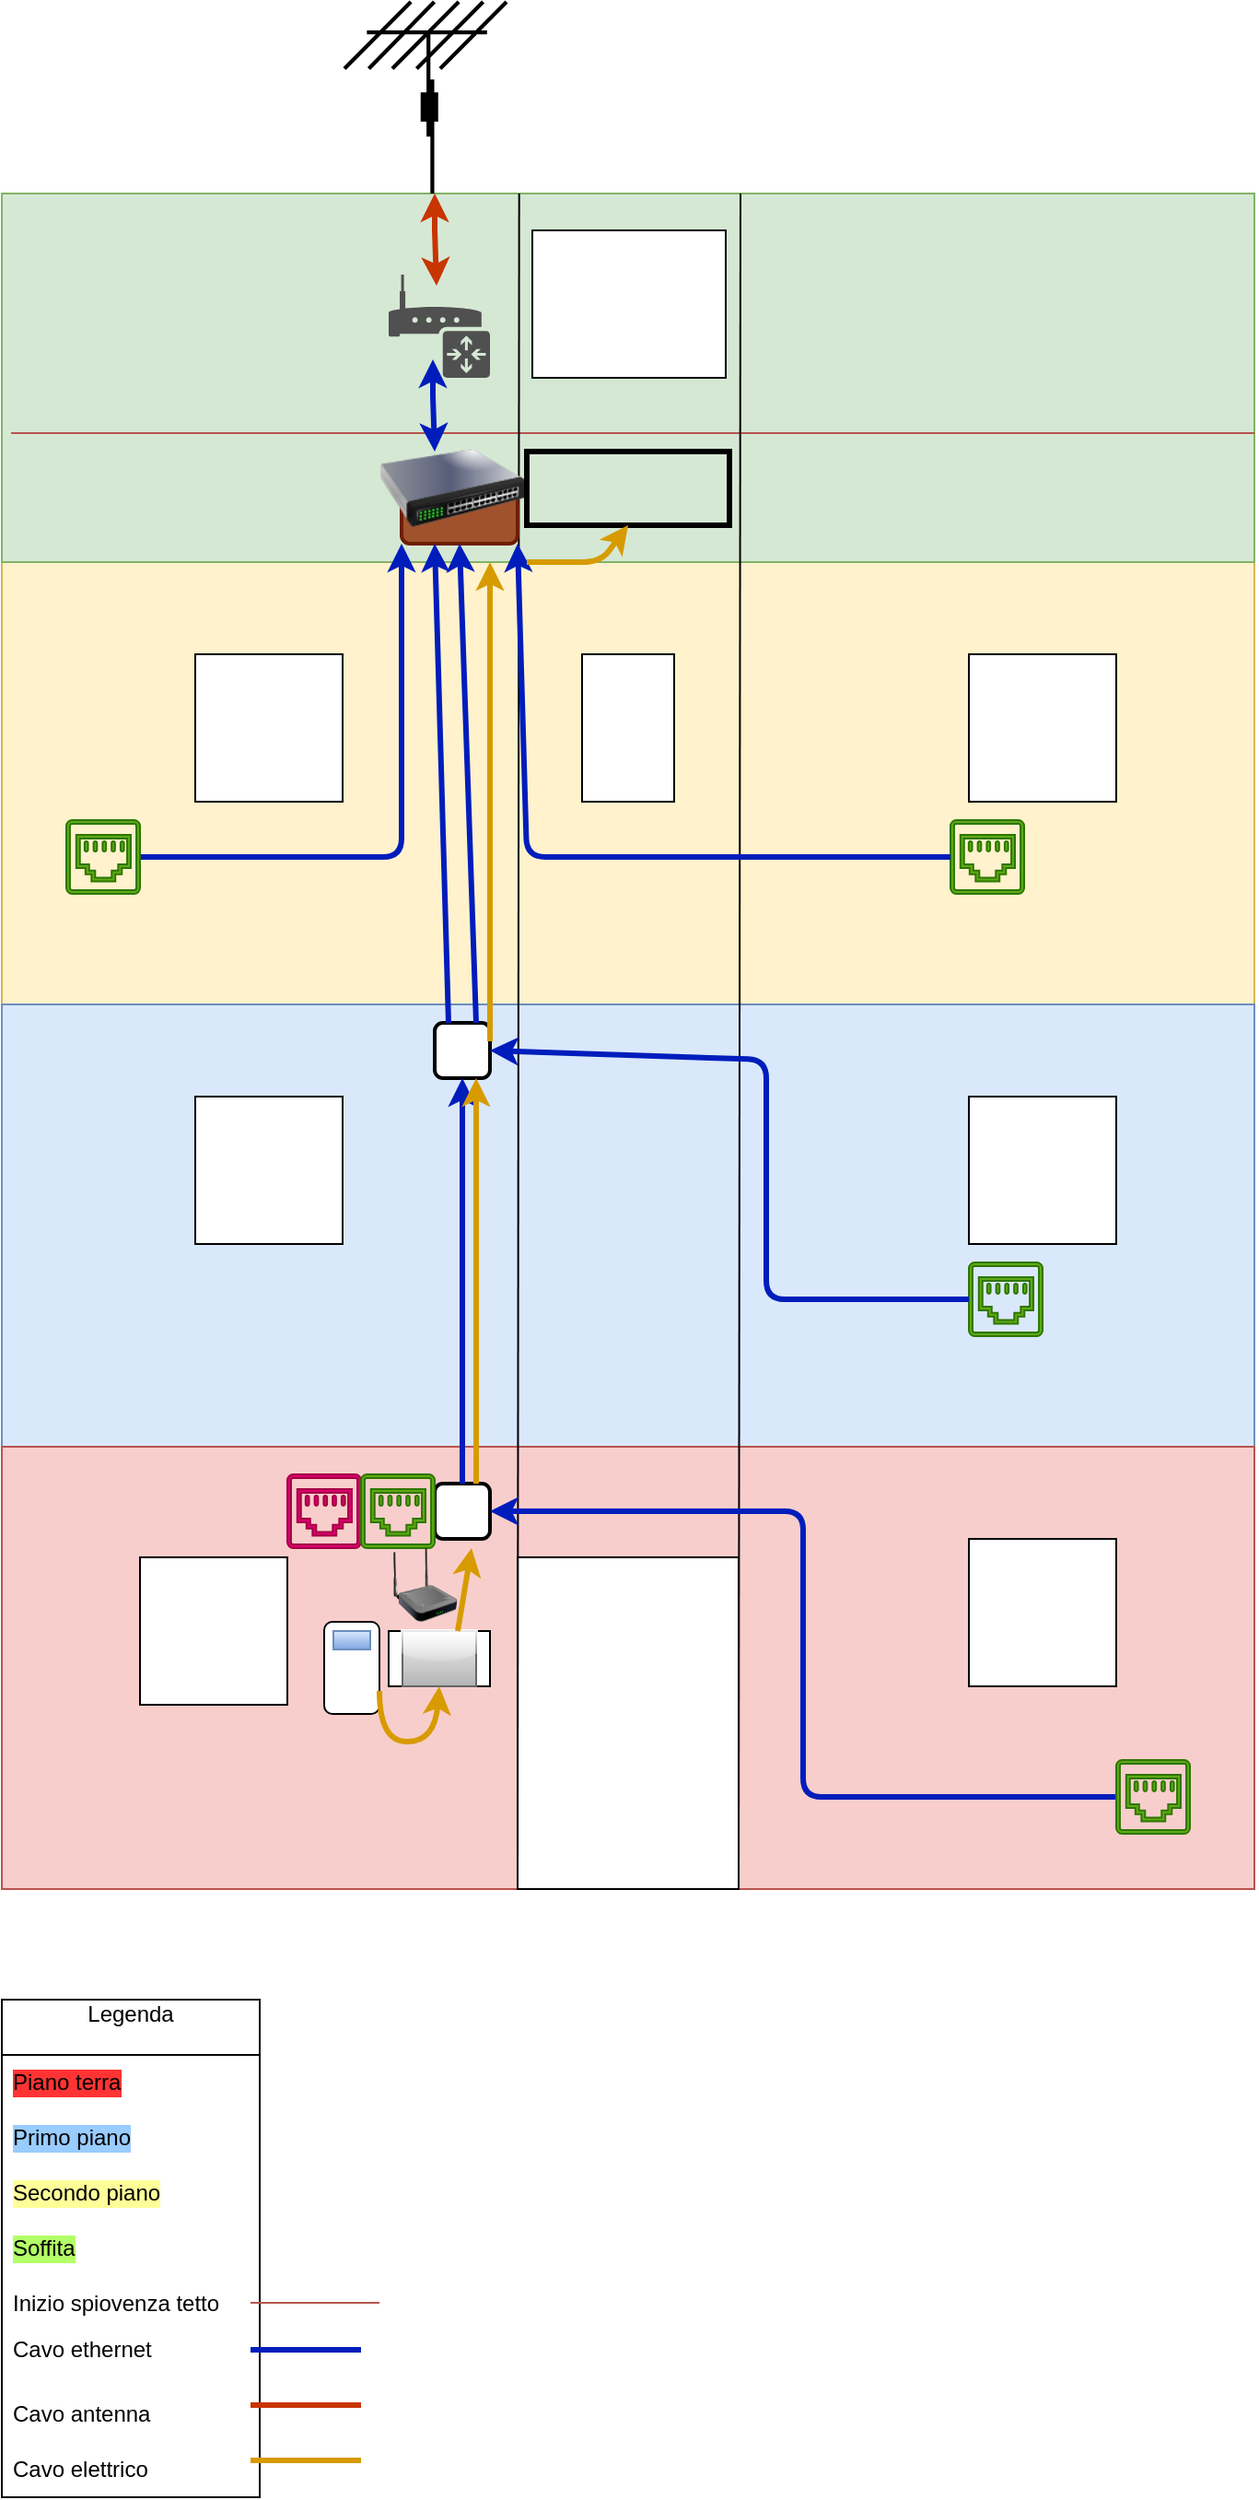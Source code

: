 <mxfile version="26.2.13">
  <diagram name="Page-1" id="BKeVn00d2Rmsv9YmMOTc">
    <mxGraphModel dx="1396" dy="748" grid="1" gridSize="10" guides="1" tooltips="1" connect="1" arrows="1" fold="1" page="1" pageScale="1" pageWidth="850" pageHeight="1100" math="0" shadow="0">
      <root>
        <mxCell id="0" />
        <mxCell id="1" parent="0" />
        <mxCell id="U1jFTeS-qBeuXj33KEKu-3" value="" style="rounded=0;whiteSpace=wrap;html=1;fillColor=#fff2cc;strokeColor=#d6b656;movable=0;resizable=0;rotatable=0;deletable=0;editable=0;locked=1;connectable=0;" parent="1" vertex="1">
          <mxGeometry x="85" y="400" width="680" height="240" as="geometry" />
        </mxCell>
        <mxCell id="U1jFTeS-qBeuXj33KEKu-4" value="" style="rounded=0;whiteSpace=wrap;html=1;fillColor=#dae8fc;strokeColor=#6c8ebf;movable=0;resizable=0;rotatable=0;deletable=0;editable=0;locked=1;connectable=0;" parent="1" vertex="1">
          <mxGeometry x="85" y="640" width="680" height="240" as="geometry" />
        </mxCell>
        <mxCell id="U1jFTeS-qBeuXj33KEKu-5" value="" style="rounded=0;whiteSpace=wrap;html=1;fillColor=#f8cecc;strokeColor=#b85450;movable=0;resizable=0;rotatable=0;deletable=0;editable=0;locked=1;connectable=0;" parent="1" vertex="1">
          <mxGeometry x="85" y="880" width="680" height="240" as="geometry" />
        </mxCell>
        <mxCell id="U1jFTeS-qBeuXj33KEKu-7" value="" style="rounded=0;whiteSpace=wrap;html=1;fillColor=#d5e8d4;strokeColor=#82b366;movable=0;resizable=0;rotatable=0;deletable=0;editable=0;locked=1;connectable=0;" parent="1" vertex="1">
          <mxGeometry x="85" y="200" width="680" height="200" as="geometry" />
        </mxCell>
        <mxCell id="U1jFTeS-qBeuXj33KEKu-10" value="" style="rounded=0;whiteSpace=wrap;html=1;movable=0;resizable=0;rotatable=0;deletable=0;editable=0;locked=1;connectable=0;" parent="1" vertex="1">
          <mxGeometry x="365" y="940" width="120" height="180" as="geometry" />
        </mxCell>
        <mxCell id="U1jFTeS-qBeuXj33KEKu-15" value="" style="endArrow=none;html=1;rounded=0;entryX=1;entryY=0.5;entryDx=0;entryDy=0;fillColor=#f8cecc;strokeColor=#b85450;movable=0;resizable=0;rotatable=0;deletable=0;editable=0;locked=1;connectable=0;" parent="1" edge="1">
          <mxGeometry width="50" height="50" relative="1" as="geometry">
            <mxPoint x="90" y="330" as="sourcePoint" />
            <mxPoint x="765" y="330" as="targetPoint" />
            <Array as="points">
              <mxPoint x="90" y="330" />
            </Array>
          </mxGeometry>
        </mxCell>
        <mxCell id="U1jFTeS-qBeuXj33KEKu-16" value="" style="whiteSpace=wrap;html=1;aspect=fixed;movable=0;resizable=0;rotatable=0;deletable=0;editable=0;locked=1;connectable=0;" parent="1" vertex="1">
          <mxGeometry x="160" y="940" width="80" height="80" as="geometry" />
        </mxCell>
        <mxCell id="U1jFTeS-qBeuXj33KEKu-17" value="" style="whiteSpace=wrap;html=1;aspect=fixed;movable=0;resizable=0;rotatable=0;deletable=0;editable=0;locked=1;connectable=0;" parent="1" vertex="1">
          <mxGeometry x="610" y="930" width="80" height="80" as="geometry" />
        </mxCell>
        <mxCell id="U1jFTeS-qBeuXj33KEKu-18" value="" style="whiteSpace=wrap;html=1;aspect=fixed;movable=0;resizable=0;rotatable=0;deletable=0;editable=0;locked=1;connectable=0;" parent="1" vertex="1">
          <mxGeometry x="190" y="690" width="80" height="80" as="geometry" />
        </mxCell>
        <mxCell id="U1jFTeS-qBeuXj33KEKu-19" value="" style="whiteSpace=wrap;html=1;aspect=fixed;movable=0;resizable=0;rotatable=0;deletable=0;editable=0;locked=1;connectable=0;" parent="1" vertex="1">
          <mxGeometry x="610" y="690" width="80" height="80" as="geometry" />
        </mxCell>
        <mxCell id="U1jFTeS-qBeuXj33KEKu-20" value="" style="whiteSpace=wrap;html=1;aspect=fixed;movable=0;resizable=0;rotatable=0;deletable=0;editable=0;locked=1;connectable=0;" parent="1" vertex="1">
          <mxGeometry x="190" y="450" width="80" height="80" as="geometry" />
        </mxCell>
        <mxCell id="U1jFTeS-qBeuXj33KEKu-21" value="" style="whiteSpace=wrap;html=1;aspect=fixed;movable=0;resizable=0;rotatable=0;deletable=0;editable=0;locked=1;connectable=0;" parent="1" vertex="1">
          <mxGeometry x="610" y="450" width="80" height="80" as="geometry" />
        </mxCell>
        <mxCell id="U1jFTeS-qBeuXj33KEKu-23" value="" style="rounded=0;whiteSpace=wrap;html=1;movable=0;resizable=0;rotatable=0;deletable=0;editable=0;locked=1;connectable=0;" parent="1" vertex="1">
          <mxGeometry x="400" y="450" width="50" height="80" as="geometry" />
        </mxCell>
        <mxCell id="U1jFTeS-qBeuXj33KEKu-24" value="" style="endArrow=none;html=1;rounded=0;entryX=0;entryY=1;entryDx=0;entryDy=0;exitX=0.413;exitY=0;exitDx=0;exitDy=0;exitPerimeter=0;movable=0;resizable=0;rotatable=0;deletable=0;editable=0;locked=1;connectable=0;" parent="1" source="U1jFTeS-qBeuXj33KEKu-7" target="U1jFTeS-qBeuXj33KEKu-10" edge="1">
          <mxGeometry width="50" height="50" relative="1" as="geometry">
            <mxPoint x="410" y="430" as="sourcePoint" />
            <mxPoint x="460" y="380" as="targetPoint" />
          </mxGeometry>
        </mxCell>
        <mxCell id="U1jFTeS-qBeuXj33KEKu-25" value="" style="endArrow=none;html=1;rounded=0;entryX=0;entryY=1;entryDx=0;entryDy=0;exitX=0.413;exitY=0;exitDx=0;exitDy=0;exitPerimeter=0;movable=0;resizable=0;rotatable=0;deletable=0;editable=0;locked=1;connectable=0;" parent="1" edge="1">
          <mxGeometry width="50" height="50" relative="1" as="geometry">
            <mxPoint x="486" y="200" as="sourcePoint" />
            <mxPoint x="485" y="1120" as="targetPoint" />
          </mxGeometry>
        </mxCell>
        <mxCell id="U1jFTeS-qBeuXj33KEKu-26" value="Legenda&lt;div&gt;&lt;br&gt;&lt;/div&gt;" style="swimlane;fontStyle=0;childLayout=stackLayout;horizontal=1;startSize=30;horizontalStack=0;resizeParent=1;resizeParentMax=0;resizeLast=0;collapsible=1;marginBottom=0;whiteSpace=wrap;html=1;labelBackgroundColor=none;rounded=0;shadow=0;swimlaneLine=1;" parent="1" vertex="1">
          <mxGeometry x="85" y="1180" width="140" height="270" as="geometry">
            <mxRectangle x="85" y="1180" width="90" height="40" as="alternateBounds" />
          </mxGeometry>
        </mxCell>
        <mxCell id="U1jFTeS-qBeuXj33KEKu-27" value="Piano terra" style="text;strokeColor=none;fillColor=none;align=left;verticalAlign=middle;spacingLeft=4;spacingRight=4;overflow=hidden;points=[[0,0.5],[1,0.5]];portConstraint=eastwest;rotatable=0;whiteSpace=wrap;html=1;labelBackgroundColor=#FF3333;" parent="U1jFTeS-qBeuXj33KEKu-26" vertex="1">
          <mxGeometry y="30" width="140" height="30" as="geometry" />
        </mxCell>
        <mxCell id="U1jFTeS-qBeuXj33KEKu-28" value="Primo piano" style="text;strokeColor=none;fillColor=none;align=left;verticalAlign=middle;spacingLeft=4;spacingRight=4;overflow=hidden;points=[[0,0.5],[1,0.5]];portConstraint=eastwest;rotatable=0;whiteSpace=wrap;html=1;labelBackgroundColor=#99CCFF;" parent="U1jFTeS-qBeuXj33KEKu-26" vertex="1">
          <mxGeometry y="60" width="140" height="30" as="geometry" />
        </mxCell>
        <mxCell id="U1jFTeS-qBeuXj33KEKu-29" value="Secondo piano" style="text;strokeColor=none;fillColor=none;align=left;verticalAlign=middle;spacingLeft=4;spacingRight=4;overflow=hidden;points=[[0,0.5],[1,0.5]];portConstraint=eastwest;rotatable=0;whiteSpace=wrap;html=1;labelBackgroundColor=#FFFF99;" parent="U1jFTeS-qBeuXj33KEKu-26" vertex="1">
          <mxGeometry y="90" width="140" height="30" as="geometry" />
        </mxCell>
        <mxCell id="U1jFTeS-qBeuXj33KEKu-30" value="Soffita" style="text;strokeColor=none;fillColor=none;align=left;verticalAlign=middle;spacingLeft=4;spacingRight=4;overflow=hidden;points=[[0,0.5],[1,0.5]];portConstraint=eastwest;rotatable=0;whiteSpace=wrap;html=1;labelBackgroundColor=#B3FF66;" parent="U1jFTeS-qBeuXj33KEKu-26" vertex="1">
          <mxGeometry y="120" width="140" height="30" as="geometry" />
        </mxCell>
        <mxCell id="U1jFTeS-qBeuXj33KEKu-31" value="Inizio spiovenza tetto" style="text;strokeColor=none;fillColor=none;align=left;verticalAlign=middle;spacingLeft=4;spacingRight=4;overflow=hidden;points=[[0,0.5],[1,0.5]];portConstraint=eastwest;rotatable=0;whiteSpace=wrap;html=1;labelBackgroundColor=none;" parent="U1jFTeS-qBeuXj33KEKu-26" vertex="1">
          <mxGeometry y="150" width="140" height="30" as="geometry" />
        </mxCell>
        <mxCell id="hSMDvFKTb_Kc2QYmu9dY-33" value="Cavo ethernet&lt;span style=&quot;white-space: pre;&quot;&gt;&#x9;&lt;/span&gt;&lt;div&gt;&lt;br&gt;&lt;/div&gt;" style="text;strokeColor=none;fillColor=none;align=left;verticalAlign=middle;spacingLeft=4;spacingRight=4;overflow=hidden;points=[[0,0.5],[1,0.5]];portConstraint=eastwest;rotatable=0;whiteSpace=wrap;html=1;labelBackgroundColor=none;" vertex="1" parent="U1jFTeS-qBeuXj33KEKu-26">
          <mxGeometry y="180" width="140" height="30" as="geometry" />
        </mxCell>
        <mxCell id="hSMDvFKTb_Kc2QYmu9dY-32" value="Cavo antenna" style="text;strokeColor=none;fillColor=none;align=left;verticalAlign=middle;spacingLeft=4;spacingRight=4;overflow=hidden;points=[[0,0.5],[1,0.5]];portConstraint=eastwest;rotatable=0;whiteSpace=wrap;html=1;labelBackgroundColor=none;" vertex="1" parent="U1jFTeS-qBeuXj33KEKu-26">
          <mxGeometry y="210" width="140" height="30" as="geometry" />
        </mxCell>
        <mxCell id="hSMDvFKTb_Kc2QYmu9dY-31" value="Cavo elettrico" style="text;strokeColor=none;fillColor=none;align=left;verticalAlign=middle;spacingLeft=4;spacingRight=4;overflow=hidden;points=[[0,0.5],[1,0.5]];portConstraint=eastwest;rotatable=0;whiteSpace=wrap;html=1;labelBackgroundColor=none;" vertex="1" parent="U1jFTeS-qBeuXj33KEKu-26">
          <mxGeometry y="240" width="140" height="30" as="geometry" />
        </mxCell>
        <mxCell id="U1jFTeS-qBeuXj33KEKu-32" value="" style="endArrow=none;html=1;rounded=0;fillColor=#f8cecc;strokeColor=#b85450;" parent="1" edge="1">
          <mxGeometry width="50" height="50" relative="1" as="geometry">
            <mxPoint x="220" y="1344.5" as="sourcePoint" />
            <mxPoint x="290" y="1344.5" as="targetPoint" />
            <Array as="points">
              <mxPoint x="260" y="1344.5" />
              <mxPoint x="270" y="1344.5" />
            </Array>
          </mxGeometry>
        </mxCell>
        <mxCell id="U1jFTeS-qBeuXj33KEKu-33" value="" style="sketch=0;pointerEvents=1;shadow=0;dashed=0;html=1;strokeColor=#A50040;fillColor=#d80073;aspect=fixed;labelPosition=center;verticalLabelPosition=bottom;verticalAlign=top;align=center;outlineConnect=0;shape=mxgraph.vvd.ethernet_port;fontColor=#ffffff;direction=east;" parent="1" vertex="1">
          <mxGeometry x="240" y="895" width="40" height="40" as="geometry" />
        </mxCell>
        <mxCell id="U1jFTeS-qBeuXj33KEKu-34" value="" style="sketch=0;pointerEvents=1;shadow=0;dashed=0;html=1;strokeColor=#2D7600;fillColor=#60a917;aspect=fixed;labelPosition=center;verticalLabelPosition=bottom;verticalAlign=top;align=center;outlineConnect=0;shape=mxgraph.vvd.ethernet_port;fontColor=#ffffff;" parent="1" vertex="1">
          <mxGeometry x="610" y="780" width="40" height="40" as="geometry" />
        </mxCell>
        <mxCell id="U1jFTeS-qBeuXj33KEKu-35" value="" style="sketch=0;pointerEvents=1;shadow=0;dashed=0;html=1;strokeColor=#2D7600;fillColor=#60a917;aspect=fixed;labelPosition=center;verticalLabelPosition=bottom;verticalAlign=top;align=center;outlineConnect=0;shape=mxgraph.vvd.ethernet_port;fontColor=#ffffff;" parent="1" vertex="1">
          <mxGeometry x="600" y="540" width="40" height="40" as="geometry" />
        </mxCell>
        <mxCell id="euSaoh8zayoA-fX9nJFJ-11" style="edgeStyle=orthogonalEdgeStyle;rounded=1;orthogonalLoop=1;jettySize=auto;html=1;entryX=0;entryY=1;entryDx=0;entryDy=0;strokeWidth=3;fillColor=#0050ef;strokeColor=#001DBC;curved=0;" parent="1" source="U1jFTeS-qBeuXj33KEKu-36" target="euSaoh8zayoA-fX9nJFJ-8" edge="1">
          <mxGeometry relative="1" as="geometry" />
        </mxCell>
        <mxCell id="U1jFTeS-qBeuXj33KEKu-36" value="" style="sketch=0;pointerEvents=1;shadow=0;dashed=0;html=1;strokeColor=#2D7600;fillColor=#60a917;aspect=fixed;labelPosition=center;verticalLabelPosition=bottom;verticalAlign=top;align=center;outlineConnect=0;shape=mxgraph.vvd.ethernet_port;fontColor=#ffffff;" parent="1" vertex="1">
          <mxGeometry x="120" y="540" width="40" height="40" as="geometry" />
        </mxCell>
        <mxCell id="U1jFTeS-qBeuXj33KEKu-37" value="" style="rounded=0;whiteSpace=wrap;html=1;movable=0;resizable=0;rotatable=0;deletable=0;editable=0;locked=1;connectable=0;" parent="1" vertex="1">
          <mxGeometry x="373" y="220" width="105" height="80" as="geometry" />
        </mxCell>
        <mxCell id="euSaoh8zayoA-fX9nJFJ-1" value="" style="whiteSpace=wrap;html=1;aspect=fixed;rounded=1;glass=0;strokeWidth=2;" parent="1" vertex="1">
          <mxGeometry x="320" y="900" width="30" height="30" as="geometry" />
        </mxCell>
        <mxCell id="euSaoh8zayoA-fX9nJFJ-3" value="" style="whiteSpace=wrap;html=1;aspect=fixed;rounded=1;glass=0;strokeWidth=2;" parent="1" vertex="1">
          <mxGeometry x="320" y="650" width="30" height="30" as="geometry" />
        </mxCell>
        <mxCell id="euSaoh8zayoA-fX9nJFJ-8" value="" style="rounded=1;whiteSpace=wrap;html=1;strokeWidth=2;fillColor=#a0522d;fontColor=#ffffff;strokeColor=#6D1F00;" parent="1" vertex="1">
          <mxGeometry x="302" y="360" width="63" height="30" as="geometry" />
        </mxCell>
        <mxCell id="euSaoh8zayoA-fX9nJFJ-16" value="" style="endArrow=classic;html=1;rounded=1;entryX=1;entryY=1;entryDx=0;entryDy=0;fillColor=#0050ef;strokeColor=#001DBC;strokeWidth=3;curved=0;" parent="1" source="U1jFTeS-qBeuXj33KEKu-35" target="euSaoh8zayoA-fX9nJFJ-8" edge="1">
          <mxGeometry width="50" height="50" relative="1" as="geometry">
            <mxPoint x="338" y="410" as="sourcePoint" />
            <mxPoint x="348" y="670" as="targetPoint" />
            <Array as="points">
              <mxPoint x="370" y="560" />
            </Array>
          </mxGeometry>
        </mxCell>
        <mxCell id="euSaoh8zayoA-fX9nJFJ-18" value="" style="endArrow=classic;html=1;rounded=1;entryX=0.5;entryY=1;entryDx=0;entryDy=0;fillColor=#0050ef;strokeColor=#001DBC;strokeWidth=3;curved=0;exitX=0.75;exitY=0;exitDx=0;exitDy=0;" parent="1" source="euSaoh8zayoA-fX9nJFJ-3" target="euSaoh8zayoA-fX9nJFJ-8" edge="1">
          <mxGeometry width="50" height="50" relative="1" as="geometry">
            <mxPoint x="340" y="640" as="sourcePoint" />
            <mxPoint x="365" y="700" as="targetPoint" />
          </mxGeometry>
        </mxCell>
        <mxCell id="euSaoh8zayoA-fX9nJFJ-20" value="" style="endArrow=classic;html=1;rounded=1;entryX=1;entryY=0.5;entryDx=0;entryDy=0;fillColor=#0050ef;strokeColor=#001DBC;strokeWidth=3;curved=0;" parent="1" source="U1jFTeS-qBeuXj33KEKu-34" target="euSaoh8zayoA-fX9nJFJ-3" edge="1">
          <mxGeometry width="50" height="50" relative="1" as="geometry">
            <mxPoint x="520" y="740" as="sourcePoint" />
            <mxPoint x="530" y="1000" as="targetPoint" />
            <Array as="points">
              <mxPoint x="500" y="800" />
              <mxPoint x="500" y="670" />
            </Array>
          </mxGeometry>
        </mxCell>
        <mxCell id="hSMDvFKTb_Kc2QYmu9dY-2" style="edgeStyle=orthogonalEdgeStyle;rounded=1;orthogonalLoop=1;jettySize=auto;html=1;entryX=1;entryY=0.5;entryDx=0;entryDy=0;curved=0;strokeWidth=3;fillColor=#0050ef;strokeColor=#001DBC;" edge="1" parent="1" source="hSMDvFKTb_Kc2QYmu9dY-1" target="euSaoh8zayoA-fX9nJFJ-1">
          <mxGeometry relative="1" as="geometry" />
        </mxCell>
        <mxCell id="hSMDvFKTb_Kc2QYmu9dY-1" value="" style="sketch=0;pointerEvents=1;shadow=0;dashed=0;html=1;strokeColor=#2D7600;fillColor=#60a917;aspect=fixed;labelPosition=center;verticalLabelPosition=bottom;verticalAlign=top;align=center;outlineConnect=0;shape=mxgraph.vvd.ethernet_port;fontColor=#ffffff;" vertex="1" parent="1">
          <mxGeometry x="690" y="1050" width="40" height="40" as="geometry" />
        </mxCell>
        <mxCell id="hSMDvFKTb_Kc2QYmu9dY-3" value="" style="sketch=0;pointerEvents=1;shadow=0;dashed=0;html=1;strokeColor=#2D7600;fillColor=#60a917;aspect=fixed;labelPosition=center;verticalLabelPosition=bottom;verticalAlign=top;align=center;outlineConnect=0;shape=mxgraph.vvd.ethernet_port;fontColor=#ffffff;" vertex="1" parent="1">
          <mxGeometry x="280" y="895" width="40" height="40" as="geometry" />
        </mxCell>
        <mxCell id="hSMDvFKTb_Kc2QYmu9dY-4" value="" style="endArrow=classic;html=1;rounded=1;entryX=0.5;entryY=1;entryDx=0;entryDy=0;fillColor=#0050ef;strokeColor=#001DBC;strokeWidth=3;curved=0;exitX=0.5;exitY=0;exitDx=0;exitDy=0;" edge="1" parent="1" source="euSaoh8zayoA-fX9nJFJ-1" target="euSaoh8zayoA-fX9nJFJ-3">
          <mxGeometry width="50" height="50" relative="1" as="geometry">
            <mxPoint x="220" y="660" as="sourcePoint" />
            <mxPoint x="221" y="920" as="targetPoint" />
          </mxGeometry>
        </mxCell>
        <mxCell id="hSMDvFKTb_Kc2QYmu9dY-5" value="" style="image;html=1;image=img/lib/clip_art/networking/Repeater_128x128.png" vertex="1" parent="1">
          <mxGeometry x="290" y="935" width="50" height="40" as="geometry" />
        </mxCell>
        <mxCell id="hSMDvFKTb_Kc2QYmu9dY-6" value="" style="endArrow=classic;html=1;rounded=1;exitX=0.25;exitY=0;exitDx=0;exitDy=0;fillColor=#0050ef;strokeColor=#001DBC;strokeWidth=3;curved=0;" edge="1" parent="1" source="euSaoh8zayoA-fX9nJFJ-3">
          <mxGeometry width="50" height="50" relative="1" as="geometry">
            <mxPoint x="359" y="400" as="sourcePoint" />
            <mxPoint x="320" y="390" as="targetPoint" />
          </mxGeometry>
        </mxCell>
        <mxCell id="hSMDvFKTb_Kc2QYmu9dY-7" value="" style="image;html=1;image=img/lib/clip_art/networking/Switch_128x128.png" vertex="1" parent="1">
          <mxGeometry x="290" y="320" width="80" height="80" as="geometry" />
        </mxCell>
        <mxCell id="hSMDvFKTb_Kc2QYmu9dY-11" value="" style="sketch=0;pointerEvents=1;shadow=0;dashed=0;html=1;strokeColor=none;fillColor=#505050;labelPosition=center;verticalLabelPosition=bottom;verticalAlign=top;outlineConnect=0;align=center;shape=mxgraph.office.devices.router;" vertex="1" parent="1">
          <mxGeometry x="295" y="244" width="55" height="56" as="geometry" />
        </mxCell>
        <mxCell id="hSMDvFKTb_Kc2QYmu9dY-13" value="" style="endArrow=classic;startArrow=classic;html=1;rounded=0;strokeWidth=3;fillColor=#0050ef;strokeColor=#001DBC;" edge="1" parent="1">
          <mxGeometry width="50" height="50" relative="1" as="geometry">
            <mxPoint x="320" y="340" as="sourcePoint" />
            <mxPoint x="319" y="290" as="targetPoint" />
            <Array as="points">
              <mxPoint x="319" y="310" />
            </Array>
          </mxGeometry>
        </mxCell>
        <mxCell id="hSMDvFKTb_Kc2QYmu9dY-15" value="" style="endArrow=classic;startArrow=classic;html=1;rounded=0;strokeWidth=3;fillColor=#fa6800;strokeColor=#C73500;" edge="1" parent="1">
          <mxGeometry width="50" height="50" relative="1" as="geometry">
            <mxPoint x="321" y="250" as="sourcePoint" />
            <mxPoint x="320" y="200" as="targetPoint" />
            <Array as="points">
              <mxPoint x="320" y="220" />
            </Array>
          </mxGeometry>
        </mxCell>
        <mxCell id="hSMDvFKTb_Kc2QYmu9dY-17" value="" style="shape=mxgraph.cisco.wireless.antenna;html=1;pointerEvents=1;dashed=0;fillColor=#036897;strokeColor=#ffffff;strokeWidth=2;verticalLabelPosition=bottom;verticalAlign=top;align=center;outlineConnect=0;" vertex="1" parent="1">
          <mxGeometry x="271" y="96" width="88" height="104" as="geometry" />
        </mxCell>
        <mxCell id="hSMDvFKTb_Kc2QYmu9dY-18" value="" style="shape=image;html=1;verticalAlign=top;verticalLabelPosition=bottom;labelBackgroundColor=#ffffff;imageAspect=0;aspect=fixed;image=https://cdn1.iconfinder.com/data/icons/bootstrap-vol-3/16/outlet-128.png" vertex="1" parent="1">
          <mxGeometry x="373" y="343" width="34" height="34" as="geometry" />
        </mxCell>
        <mxCell id="hSMDvFKTb_Kc2QYmu9dY-19" value="" style="shape=image;html=1;verticalAlign=top;verticalLabelPosition=bottom;labelBackgroundColor=#ffffff;imageAspect=0;aspect=fixed;image=https://cdn1.iconfinder.com/data/icons/bootstrap-vol-3/16/outlet-128.png" vertex="1" parent="1">
          <mxGeometry x="407" y="343" width="34" height="34" as="geometry" />
        </mxCell>
        <mxCell id="hSMDvFKTb_Kc2QYmu9dY-20" value="" style="shape=image;html=1;verticalAlign=top;verticalLabelPosition=bottom;labelBackgroundColor=#ffffff;imageAspect=0;aspect=fixed;image=https://cdn1.iconfinder.com/data/icons/bootstrap-vol-3/16/outlet-128.png" vertex="1" parent="1">
          <mxGeometry x="441" y="343" width="34" height="34" as="geometry" />
        </mxCell>
        <mxCell id="hSMDvFKTb_Kc2QYmu9dY-21" value="" style="rounded=0;whiteSpace=wrap;html=1;fillColor=none;strokeWidth=3;" vertex="1" parent="1">
          <mxGeometry x="370" y="340" width="110" height="40" as="geometry" />
        </mxCell>
        <mxCell id="hSMDvFKTb_Kc2QYmu9dY-22" value="" style="rounded=0;whiteSpace=wrap;html=1;" vertex="1" parent="1">
          <mxGeometry x="295" y="980" width="55" height="30" as="geometry" />
        </mxCell>
        <mxCell id="hSMDvFKTb_Kc2QYmu9dY-23" value="" style="rounded=1;whiteSpace=wrap;html=1;" vertex="1" parent="1">
          <mxGeometry x="260" y="975" width="30" height="50" as="geometry" />
        </mxCell>
        <mxCell id="hSMDvFKTb_Kc2QYmu9dY-24" value="" style="rounded=0;whiteSpace=wrap;html=1;fillColor=#dae8fc;gradientColor=#7ea6e0;strokeColor=#6c8ebf;" vertex="1" parent="1">
          <mxGeometry x="265" y="980" width="20" height="10" as="geometry" />
        </mxCell>
        <mxCell id="hSMDvFKTb_Kc2QYmu9dY-25" value="" style="rounded=0;whiteSpace=wrap;html=1;glass=1;fillColor=#f5f5f5;gradientColor=#b3b3b3;strokeColor=#666666;" vertex="1" parent="1">
          <mxGeometry x="302.5" y="980" width="40" height="30" as="geometry" />
        </mxCell>
        <mxCell id="hSMDvFKTb_Kc2QYmu9dY-26" value="" style="endArrow=classic;html=1;rounded=0;exitX=1;exitY=0.75;exitDx=0;exitDy=0;entryX=0.5;entryY=1;entryDx=0;entryDy=0;strokeWidth=3;fillColor=#ffcd28;gradientColor=#ffa500;strokeColor=#d79b00;curved=1;" edge="1" parent="1" source="hSMDvFKTb_Kc2QYmu9dY-23" target="hSMDvFKTb_Kc2QYmu9dY-25">
          <mxGeometry width="50" height="50" relative="1" as="geometry">
            <mxPoint x="400" y="890" as="sourcePoint" />
            <mxPoint x="450" y="840" as="targetPoint" />
            <Array as="points">
              <mxPoint x="290" y="1040" />
              <mxPoint x="320" y="1040" />
            </Array>
          </mxGeometry>
        </mxCell>
        <mxCell id="hSMDvFKTb_Kc2QYmu9dY-27" value="" style="endArrow=classic;html=1;rounded=0;strokeWidth=3;fillColor=#ffcd28;gradientColor=#ffa500;strokeColor=#d79b00;entryX=0.75;entryY=1;entryDx=0;entryDy=0;exitX=0.75;exitY=0;exitDx=0;exitDy=0;" edge="1" parent="1" source="euSaoh8zayoA-fX9nJFJ-1" target="euSaoh8zayoA-fX9nJFJ-3">
          <mxGeometry width="50" height="50" relative="1" as="geometry">
            <mxPoint x="400" y="890" as="sourcePoint" />
            <mxPoint x="450" y="840" as="targetPoint" />
          </mxGeometry>
        </mxCell>
        <mxCell id="hSMDvFKTb_Kc2QYmu9dY-28" value="" style="endArrow=classic;html=1;rounded=0;strokeWidth=3;fillColor=#ffcd28;gradientColor=#ffa500;strokeColor=#d79b00;entryX=1;entryY=0;entryDx=0;entryDy=0;exitX=0.75;exitY=0;exitDx=0;exitDy=0;" edge="1" parent="1" source="hSMDvFKTb_Kc2QYmu9dY-25" target="hSMDvFKTb_Kc2QYmu9dY-5">
          <mxGeometry width="50" height="50" relative="1" as="geometry">
            <mxPoint x="353" y="910" as="sourcePoint" />
            <mxPoint x="353" y="690" as="targetPoint" />
          </mxGeometry>
        </mxCell>
        <mxCell id="hSMDvFKTb_Kc2QYmu9dY-29" value="" style="endArrow=classic;html=1;rounded=0;strokeWidth=3;fillColor=#ffcd28;gradientColor=#ffa500;strokeColor=#d79b00;entryX=0.75;entryY=1;entryDx=0;entryDy=0;" edge="1" parent="1" target="hSMDvFKTb_Kc2QYmu9dY-7">
          <mxGeometry width="50" height="50" relative="1" as="geometry">
            <mxPoint x="350" y="660" as="sourcePoint" />
            <mxPoint x="353" y="690" as="targetPoint" />
          </mxGeometry>
        </mxCell>
        <mxCell id="hSMDvFKTb_Kc2QYmu9dY-30" value="" style="endArrow=classic;html=1;rounded=1;strokeWidth=3;fillColor=#ffcd28;gradientColor=#ffa500;strokeColor=#d79b00;entryX=0.5;entryY=1;entryDx=0;entryDy=0;exitX=1;exitY=1;exitDx=0;exitDy=0;curved=0;" edge="1" parent="1" source="hSMDvFKTb_Kc2QYmu9dY-7" target="hSMDvFKTb_Kc2QYmu9dY-21">
          <mxGeometry width="50" height="50" relative="1" as="geometry">
            <mxPoint x="363" y="920" as="sourcePoint" />
            <mxPoint x="363" y="700" as="targetPoint" />
            <Array as="points">
              <mxPoint x="410" y="400" />
            </Array>
          </mxGeometry>
        </mxCell>
        <mxCell id="hSMDvFKTb_Kc2QYmu9dY-34" value="" style="endArrow=none;html=1;rounded=0;strokeWidth=3;fillColor=#0050ef;strokeColor=#001DBC;" edge="1" parent="1">
          <mxGeometry width="50" height="50" relative="1" as="geometry">
            <mxPoint x="220" y="1370" as="sourcePoint" />
            <mxPoint x="280" y="1370" as="targetPoint" />
          </mxGeometry>
        </mxCell>
        <mxCell id="hSMDvFKTb_Kc2QYmu9dY-35" value="" style="endArrow=none;html=1;rounded=0;strokeWidth=3;fillColor=#fa6800;strokeColor=#C73500;" edge="1" parent="1">
          <mxGeometry width="50" height="50" relative="1" as="geometry">
            <mxPoint x="220" y="1400" as="sourcePoint" />
            <mxPoint x="280" y="1400" as="targetPoint" />
          </mxGeometry>
        </mxCell>
        <mxCell id="hSMDvFKTb_Kc2QYmu9dY-36" value="" style="endArrow=none;html=1;rounded=0;strokeWidth=3;fillColor=#ffcd28;strokeColor=#d79b00;gradientColor=#ffa500;" edge="1" parent="1">
          <mxGeometry width="50" height="50" relative="1" as="geometry">
            <mxPoint x="220" y="1430" as="sourcePoint" />
            <mxPoint x="280" y="1430" as="targetPoint" />
          </mxGeometry>
        </mxCell>
      </root>
    </mxGraphModel>
  </diagram>
</mxfile>

